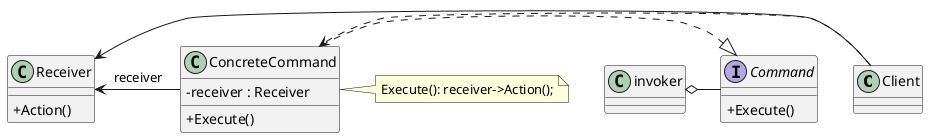 @startuml

skinparam classAttributeIconSize 0


together {

class Client

class invoker

interface Command{
+ Execute()
}




}

together {

class Receiver{
+ Action()
}

class ConcreteCommand{
- receiver : Receiver

+ Execute()
}


}
note right of ConcreteCommand : Execute(): receiver->Action();

Client ..> ConcreteCommand
Client -> Receiver

invoker o- Command

ConcreteCommand .|>  Command
Receiver <- ConcreteCommand : "receiver"

@enduml